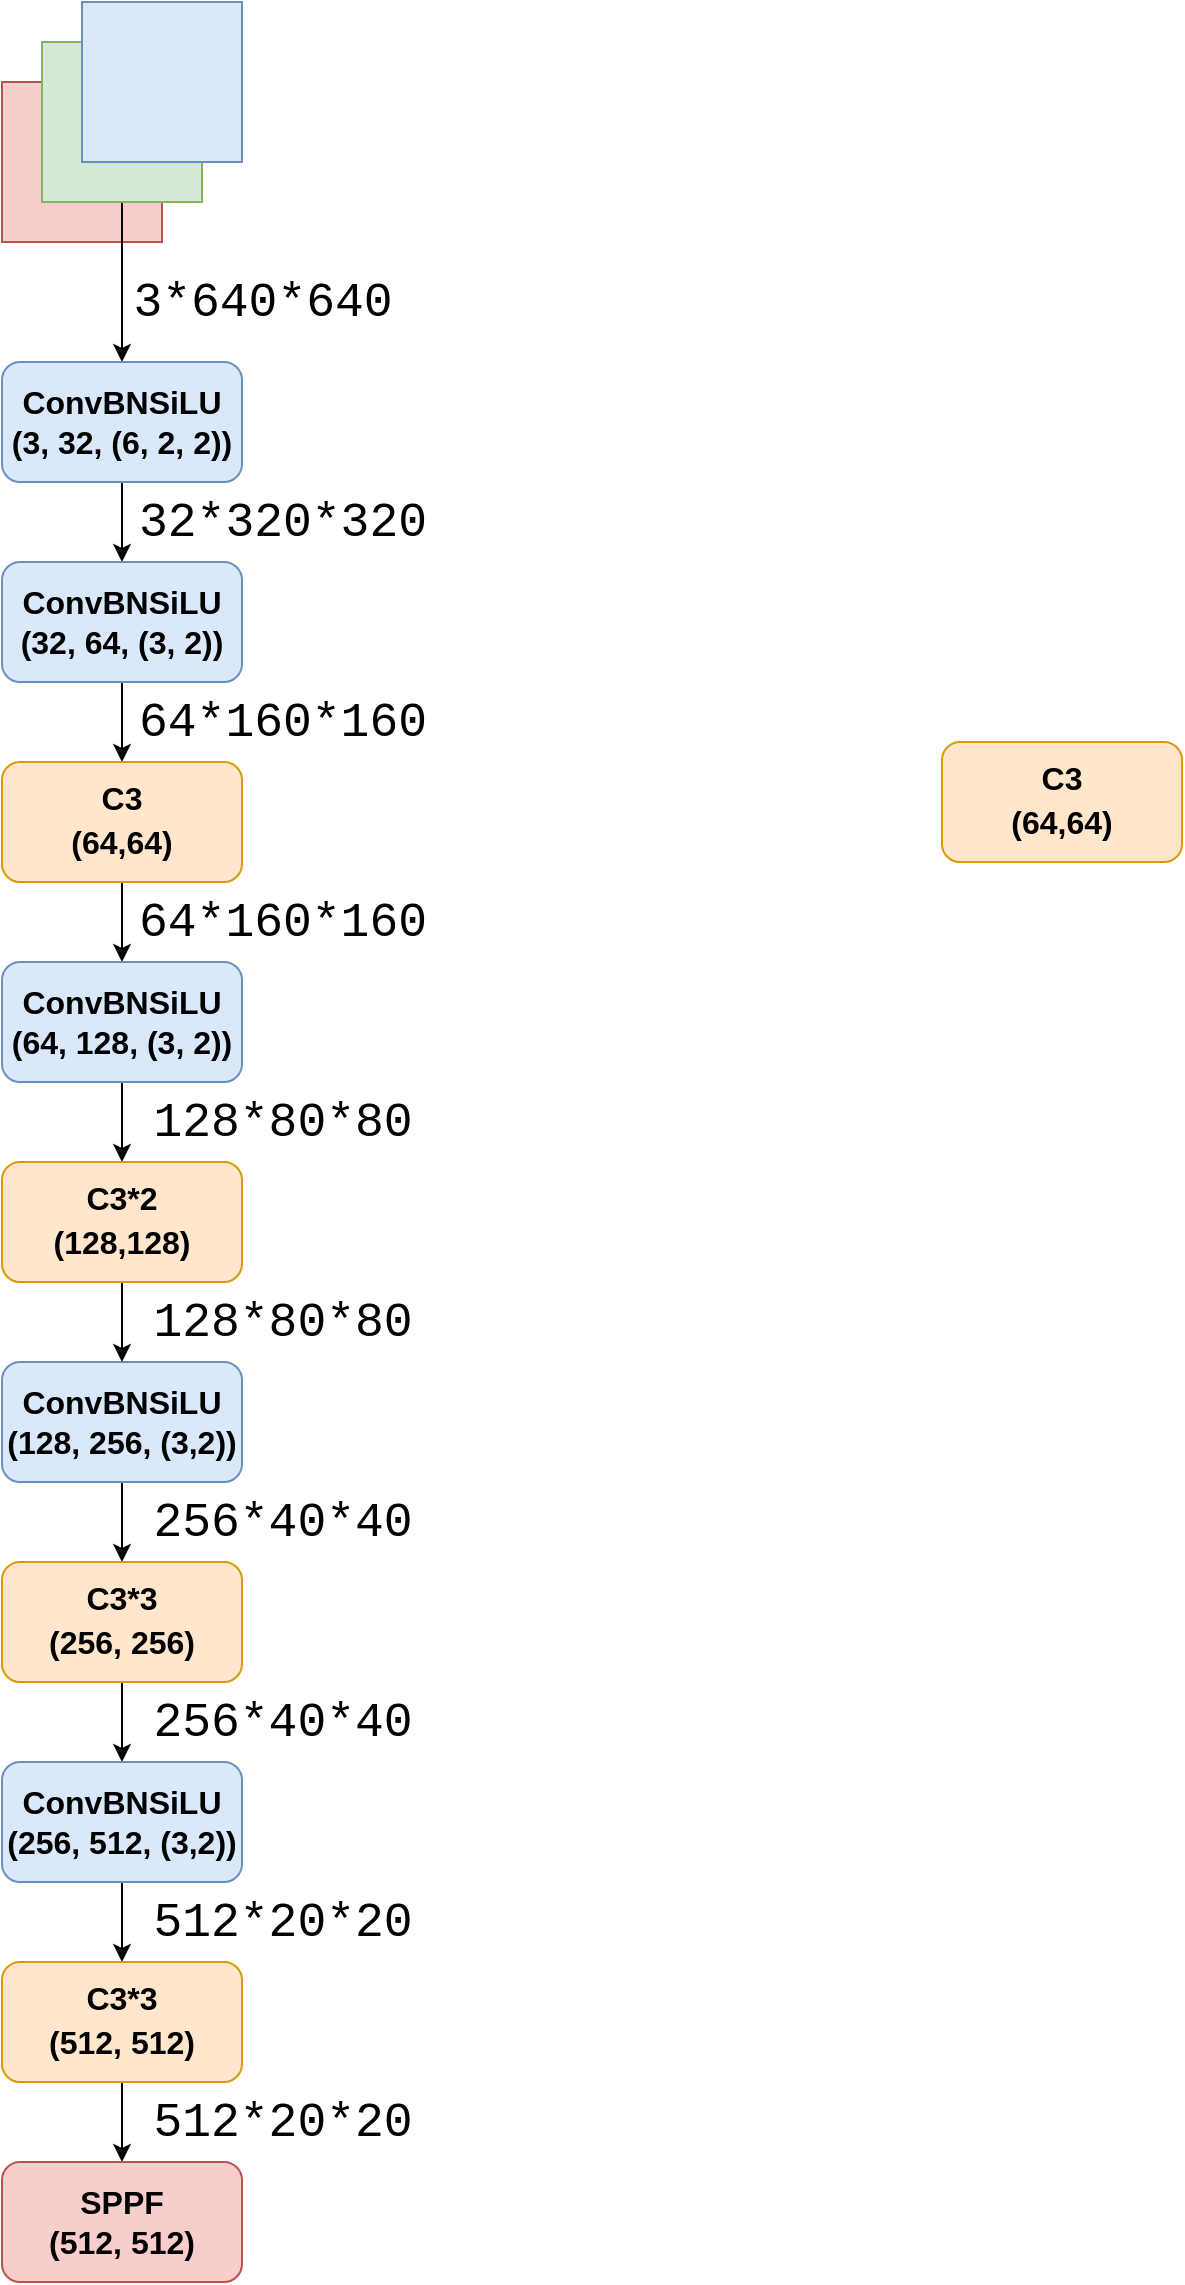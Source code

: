 <mxfile version="20.8.23" type="github" pages="2">
  <diagram name="第 1 页" id="JUju-SfDc5GeivV5sUrn">
    <mxGraphModel dx="1404" dy="840" grid="1" gridSize="10" guides="1" tooltips="1" connect="1" arrows="1" fold="1" page="1" pageScale="1" pageWidth="1169" pageHeight="1654" math="0" shadow="0">
      <root>
        <mxCell id="0" />
        <mxCell id="1" parent="0" />
        <mxCell id="3-Fe06T2kwL8zZiIl-PU-1" value="" style="whiteSpace=wrap;html=1;aspect=fixed;fillColor=#f8cecc;strokeColor=#b85450;" vertex="1" parent="1">
          <mxGeometry x="30" y="40" width="80" height="80" as="geometry" />
        </mxCell>
        <mxCell id="3-Fe06T2kwL8zZiIl-PU-5" style="edgeStyle=orthogonalEdgeStyle;rounded=0;orthogonalLoop=1;jettySize=auto;html=1;exitX=0.5;exitY=1;exitDx=0;exitDy=0;" edge="1" parent="1" source="3-Fe06T2kwL8zZiIl-PU-2" target="3-Fe06T2kwL8zZiIl-PU-4">
          <mxGeometry relative="1" as="geometry" />
        </mxCell>
        <mxCell id="3-Fe06T2kwL8zZiIl-PU-2" value="" style="whiteSpace=wrap;html=1;aspect=fixed;fillColor=#d5e8d4;strokeColor=#82b366;" vertex="1" parent="1">
          <mxGeometry x="50" y="20" width="80" height="80" as="geometry" />
        </mxCell>
        <mxCell id="3-Fe06T2kwL8zZiIl-PU-3" value="" style="whiteSpace=wrap;html=1;aspect=fixed;fillColor=#dae8fc;strokeColor=#6c8ebf;" vertex="1" parent="1">
          <mxGeometry x="70" width="80" height="80" as="geometry" />
        </mxCell>
        <mxCell id="3-Fe06T2kwL8zZiIl-PU-10" style="edgeStyle=orthogonalEdgeStyle;rounded=0;orthogonalLoop=1;jettySize=auto;html=1;exitX=0.5;exitY=1;exitDx=0;exitDy=0;entryX=0.5;entryY=0;entryDx=0;entryDy=0;fontFamily=Courier New;fontSize=16;" edge="1" parent="1" source="3-Fe06T2kwL8zZiIl-PU-4" target="3-Fe06T2kwL8zZiIl-PU-9">
          <mxGeometry relative="1" as="geometry" />
        </mxCell>
        <mxCell id="3-Fe06T2kwL8zZiIl-PU-4" value="&lt;font style=&quot;font-size: 16px;&quot;&gt;&lt;b&gt;ConvBNSiLU&lt;br&gt;(3, 32, (6, 2, 2))&lt;/b&gt;&lt;br&gt;&lt;/font&gt;" style="rounded=1;whiteSpace=wrap;html=1;fillColor=#dae8fc;strokeColor=#6c8ebf;" vertex="1" parent="1">
          <mxGeometry x="30" y="180" width="120" height="60" as="geometry" />
        </mxCell>
        <mxCell id="3-Fe06T2kwL8zZiIl-PU-6" value="&lt;span style=&quot;font-weight: normal;&quot;&gt;&lt;font face=&quot;Courier New&quot;&gt;3*640*640&lt;/font&gt;&lt;/span&gt;" style="text;strokeColor=none;fillColor=none;html=1;fontSize=24;fontStyle=1;verticalAlign=middle;align=center;" vertex="1" parent="1">
          <mxGeometry x="110" y="130" width="100" height="40" as="geometry" />
        </mxCell>
        <mxCell id="3-Fe06T2kwL8zZiIl-PU-20" style="edgeStyle=orthogonalEdgeStyle;rounded=0;orthogonalLoop=1;jettySize=auto;html=1;exitX=0.5;exitY=1;exitDx=0;exitDy=0;entryX=0.5;entryY=0;entryDx=0;entryDy=0;fontFamily=Helvetica;fontSize=16;" edge="1" parent="1" source="3-Fe06T2kwL8zZiIl-PU-9" target="3-Fe06T2kwL8zZiIl-PU-15">
          <mxGeometry relative="1" as="geometry" />
        </mxCell>
        <mxCell id="3-Fe06T2kwL8zZiIl-PU-9" value="&lt;font style=&quot;font-size: 16px;&quot;&gt;&lt;b&gt;ConvBNSiLU&lt;br&gt;(32, 64, (3, 2))&lt;/b&gt;&lt;br&gt;&lt;/font&gt;" style="rounded=1;whiteSpace=wrap;html=1;fillColor=#dae8fc;strokeColor=#6c8ebf;" vertex="1" parent="1">
          <mxGeometry x="30" y="280" width="120" height="60" as="geometry" />
        </mxCell>
        <mxCell id="3-Fe06T2kwL8zZiIl-PU-11" value="&lt;span style=&quot;font-weight: normal;&quot;&gt;&lt;font face=&quot;Courier New&quot;&gt;32*320*320&lt;/font&gt;&lt;/span&gt;" style="text;strokeColor=none;fillColor=none;html=1;fontSize=24;fontStyle=1;verticalAlign=middle;align=center;" vertex="1" parent="1">
          <mxGeometry x="120" y="240" width="100" height="40" as="geometry" />
        </mxCell>
        <mxCell id="3-Fe06T2kwL8zZiIl-PU-14" value="&lt;span style=&quot;font-weight: normal;&quot;&gt;&lt;font face=&quot;Courier New&quot;&gt;64*160*160&lt;/font&gt;&lt;/span&gt;" style="text;strokeColor=none;fillColor=none;html=1;fontSize=24;fontStyle=1;verticalAlign=middle;align=center;" vertex="1" parent="1">
          <mxGeometry x="120" y="340" width="100" height="40" as="geometry" />
        </mxCell>
        <mxCell id="3-Fe06T2kwL8zZiIl-PU-29" style="edgeStyle=orthogonalEdgeStyle;rounded=0;orthogonalLoop=1;jettySize=auto;html=1;exitX=0.5;exitY=1;exitDx=0;exitDy=0;entryX=0.5;entryY=0;entryDx=0;entryDy=0;fontFamily=Helvetica;fontSize=16;" edge="1" parent="1" source="3-Fe06T2kwL8zZiIl-PU-15" target="3-Fe06T2kwL8zZiIl-PU-23">
          <mxGeometry relative="1" as="geometry" />
        </mxCell>
        <mxCell id="3-Fe06T2kwL8zZiIl-PU-15" value="&lt;font face=&quot;Helvetica&quot; style=&quot;font-size: 16px;&quot;&gt;&lt;b&gt;C3&lt;br&gt;(64,64)&lt;/b&gt;&lt;/font&gt;" style="rounded=1;whiteSpace=wrap;html=1;fontFamily=Courier New;fontSize=16;fillColor=#ffe6cc;strokeColor=#d79b00;" vertex="1" parent="1">
          <mxGeometry x="30" y="380" width="120" height="60" as="geometry" />
        </mxCell>
        <mxCell id="3-Fe06T2kwL8zZiIl-PU-22" value="&lt;font face=&quot;Helvetica&quot; style=&quot;font-size: 16px;&quot;&gt;&lt;b&gt;C3&lt;br&gt;(64,64)&lt;/b&gt;&lt;/font&gt;" style="rounded=1;whiteSpace=wrap;html=1;fontFamily=Courier New;fontSize=16;fillColor=#ffe6cc;strokeColor=#d79b00;" vertex="1" parent="1">
          <mxGeometry x="500" y="370" width="120" height="60" as="geometry" />
        </mxCell>
        <mxCell id="3-Fe06T2kwL8zZiIl-PU-30" style="edgeStyle=orthogonalEdgeStyle;rounded=0;orthogonalLoop=1;jettySize=auto;html=1;exitX=0.5;exitY=1;exitDx=0;exitDy=0;entryX=0.5;entryY=0;entryDx=0;entryDy=0;fontFamily=Helvetica;fontSize=16;" edge="1" parent="1" source="3-Fe06T2kwL8zZiIl-PU-23" target="3-Fe06T2kwL8zZiIl-PU-25">
          <mxGeometry relative="1" as="geometry" />
        </mxCell>
        <mxCell id="3-Fe06T2kwL8zZiIl-PU-23" value="&lt;font style=&quot;font-size: 16px;&quot;&gt;&lt;b&gt;ConvBNSiLU&lt;br&gt;(64, 128, (3, 2))&lt;/b&gt;&lt;br&gt;&lt;/font&gt;" style="rounded=1;whiteSpace=wrap;html=1;fillColor=#dae8fc;strokeColor=#6c8ebf;" vertex="1" parent="1">
          <mxGeometry x="30" y="480" width="120" height="60" as="geometry" />
        </mxCell>
        <mxCell id="3-Fe06T2kwL8zZiIl-PU-33" value="" style="edgeStyle=orthogonalEdgeStyle;rounded=0;orthogonalLoop=1;jettySize=auto;html=1;fontFamily=Helvetica;fontSize=16;" edge="1" parent="1" source="3-Fe06T2kwL8zZiIl-PU-24" target="3-Fe06T2kwL8zZiIl-PU-26">
          <mxGeometry relative="1" as="geometry" />
        </mxCell>
        <mxCell id="3-Fe06T2kwL8zZiIl-PU-24" value="&lt;font style=&quot;font-size: 16px;&quot;&gt;&lt;b&gt;ConvBNSiLU&lt;br&gt;(128, 256, (3,2))&lt;/b&gt;&lt;br&gt;&lt;/font&gt;" style="rounded=1;whiteSpace=wrap;html=1;fillColor=#dae8fc;strokeColor=#6c8ebf;" vertex="1" parent="1">
          <mxGeometry x="30" y="680" width="120" height="60" as="geometry" />
        </mxCell>
        <mxCell id="3-Fe06T2kwL8zZiIl-PU-32" style="edgeStyle=orthogonalEdgeStyle;rounded=0;orthogonalLoop=1;jettySize=auto;html=1;exitX=0.5;exitY=1;exitDx=0;exitDy=0;entryX=0.5;entryY=0;entryDx=0;entryDy=0;fontFamily=Helvetica;fontSize=16;" edge="1" parent="1" source="3-Fe06T2kwL8zZiIl-PU-25" target="3-Fe06T2kwL8zZiIl-PU-24">
          <mxGeometry relative="1" as="geometry" />
        </mxCell>
        <mxCell id="3-Fe06T2kwL8zZiIl-PU-25" value="&lt;font face=&quot;Helvetica&quot; style=&quot;font-size: 16px;&quot;&gt;&lt;b&gt;C3*2&lt;br&gt;(128,128)&lt;/b&gt;&lt;/font&gt;" style="rounded=1;whiteSpace=wrap;html=1;fontFamily=Courier New;fontSize=16;fillColor=#ffe6cc;strokeColor=#d79b00;" vertex="1" parent="1">
          <mxGeometry x="30" y="580" width="120" height="60" as="geometry" />
        </mxCell>
        <mxCell id="3-Fe06T2kwL8zZiIl-PU-34" value="" style="edgeStyle=orthogonalEdgeStyle;rounded=0;orthogonalLoop=1;jettySize=auto;html=1;fontFamily=Helvetica;fontSize=16;" edge="1" parent="1" source="3-Fe06T2kwL8zZiIl-PU-26" target="3-Fe06T2kwL8zZiIl-PU-27">
          <mxGeometry relative="1" as="geometry" />
        </mxCell>
        <mxCell id="3-Fe06T2kwL8zZiIl-PU-26" value="&lt;font face=&quot;Helvetica&quot; style=&quot;font-size: 16px;&quot;&gt;&lt;b&gt;C3*3&lt;br&gt;(256, 256)&lt;/b&gt;&lt;/font&gt;" style="rounded=1;whiteSpace=wrap;html=1;fontFamily=Courier New;fontSize=16;fillColor=#ffe6cc;strokeColor=#d79b00;" vertex="1" parent="1">
          <mxGeometry x="30" y="780" width="120" height="60" as="geometry" />
        </mxCell>
        <mxCell id="3-Fe06T2kwL8zZiIl-PU-35" value="" style="edgeStyle=orthogonalEdgeStyle;rounded=0;orthogonalLoop=1;jettySize=auto;html=1;fontFamily=Helvetica;fontSize=16;" edge="1" parent="1" source="3-Fe06T2kwL8zZiIl-PU-27" target="3-Fe06T2kwL8zZiIl-PU-28">
          <mxGeometry relative="1" as="geometry" />
        </mxCell>
        <mxCell id="3-Fe06T2kwL8zZiIl-PU-27" value="&lt;font style=&quot;font-size: 16px;&quot;&gt;&lt;b&gt;ConvBNSiLU&lt;br&gt;(256, 512, (3,2))&lt;/b&gt;&lt;br&gt;&lt;/font&gt;" style="rounded=1;whiteSpace=wrap;html=1;fillColor=#dae8fc;strokeColor=#6c8ebf;" vertex="1" parent="1">
          <mxGeometry x="30" y="880" width="120" height="60" as="geometry" />
        </mxCell>
        <mxCell id="gwOte5Hnuhn8S0Q1IBPA-8" style="edgeStyle=orthogonalEdgeStyle;rounded=0;orthogonalLoop=1;jettySize=auto;html=1;exitX=0.5;exitY=1;exitDx=0;exitDy=0;entryX=0.5;entryY=0;entryDx=0;entryDy=0;fontFamily=Helvetica;fontSize=16;" edge="1" parent="1" source="3-Fe06T2kwL8zZiIl-PU-28" target="gwOte5Hnuhn8S0Q1IBPA-7">
          <mxGeometry relative="1" as="geometry" />
        </mxCell>
        <mxCell id="3-Fe06T2kwL8zZiIl-PU-28" value="&lt;font face=&quot;Helvetica&quot; style=&quot;font-size: 16px;&quot;&gt;&lt;b&gt;C3*3&lt;br&gt;(512, 512)&lt;/b&gt;&lt;/font&gt;" style="rounded=1;whiteSpace=wrap;html=1;fontFamily=Courier New;fontSize=16;fillColor=#ffe6cc;strokeColor=#d79b00;" vertex="1" parent="1">
          <mxGeometry x="30" y="980" width="120" height="60" as="geometry" />
        </mxCell>
        <mxCell id="gwOte5Hnuhn8S0Q1IBPA-1" value="&lt;span style=&quot;font-weight: normal;&quot;&gt;&lt;font face=&quot;Courier New&quot;&gt;64*160*160&lt;/font&gt;&lt;/span&gt;" style="text;strokeColor=none;fillColor=none;html=1;fontSize=24;fontStyle=1;verticalAlign=middle;align=center;" vertex="1" parent="1">
          <mxGeometry x="120" y="440" width="100" height="40" as="geometry" />
        </mxCell>
        <mxCell id="gwOte5Hnuhn8S0Q1IBPA-2" value="&lt;span style=&quot;font-weight: normal;&quot;&gt;&lt;font face=&quot;Courier New&quot;&gt;128*80*80&lt;/font&gt;&lt;/span&gt;" style="text;strokeColor=none;fillColor=none;html=1;fontSize=24;fontStyle=1;verticalAlign=middle;align=center;" vertex="1" parent="1">
          <mxGeometry x="120" y="540" width="100" height="40" as="geometry" />
        </mxCell>
        <mxCell id="gwOte5Hnuhn8S0Q1IBPA-3" value="&lt;span style=&quot;font-weight: normal;&quot;&gt;&lt;font face=&quot;Courier New&quot;&gt;128*80*80&lt;/font&gt;&lt;/span&gt;" style="text;strokeColor=none;fillColor=none;html=1;fontSize=24;fontStyle=1;verticalAlign=middle;align=center;" vertex="1" parent="1">
          <mxGeometry x="120" y="640" width="100" height="40" as="geometry" />
        </mxCell>
        <mxCell id="gwOte5Hnuhn8S0Q1IBPA-4" value="&lt;span style=&quot;font-weight: normal;&quot;&gt;&lt;font face=&quot;Courier New&quot;&gt;256*40*40&lt;/font&gt;&lt;/span&gt;" style="text;strokeColor=none;fillColor=none;html=1;fontSize=24;fontStyle=1;verticalAlign=middle;align=center;" vertex="1" parent="1">
          <mxGeometry x="120" y="740" width="100" height="40" as="geometry" />
        </mxCell>
        <mxCell id="gwOte5Hnuhn8S0Q1IBPA-5" value="&lt;span style=&quot;font-weight: normal;&quot;&gt;&lt;font face=&quot;Courier New&quot;&gt;256*40*40&lt;/font&gt;&lt;/span&gt;" style="text;strokeColor=none;fillColor=none;html=1;fontSize=24;fontStyle=1;verticalAlign=middle;align=center;" vertex="1" parent="1">
          <mxGeometry x="120" y="840" width="100" height="40" as="geometry" />
        </mxCell>
        <mxCell id="gwOte5Hnuhn8S0Q1IBPA-6" value="&lt;span style=&quot;font-weight: normal;&quot;&gt;&lt;font face=&quot;Courier New&quot;&gt;512*20*20&lt;/font&gt;&lt;/span&gt;" style="text;strokeColor=none;fillColor=none;html=1;fontSize=24;fontStyle=1;verticalAlign=middle;align=center;" vertex="1" parent="1">
          <mxGeometry x="120" y="940" width="100" height="40" as="geometry" />
        </mxCell>
        <mxCell id="gwOte5Hnuhn8S0Q1IBPA-7" value="&lt;b&gt;SPPF&lt;br&gt;(512, 512)&lt;/b&gt;" style="rounded=1;whiteSpace=wrap;html=1;fontFamily=Helvetica;fontSize=16;fillColor=#f8cecc;strokeColor=#b85450;" vertex="1" parent="1">
          <mxGeometry x="30" y="1080" width="120" height="60" as="geometry" />
        </mxCell>
        <mxCell id="gwOte5Hnuhn8S0Q1IBPA-9" value="&lt;span style=&quot;font-weight: normal;&quot;&gt;&lt;font face=&quot;Courier New&quot;&gt;512*20*20&lt;/font&gt;&lt;/span&gt;" style="text;strokeColor=none;fillColor=none;html=1;fontSize=24;fontStyle=1;verticalAlign=middle;align=center;" vertex="1" parent="1">
          <mxGeometry x="120" y="1040" width="100" height="40" as="geometry" />
        </mxCell>
      </root>
    </mxGraphModel>
  </diagram>
  <diagram id="GJlDIFFBztXIJ6X1yWX1" name="第 2 页">
    <mxGraphModel dx="1103" dy="660" grid="1" gridSize="10" guides="1" tooltips="1" connect="1" arrows="1" fold="1" page="1" pageScale="1" pageWidth="1169" pageHeight="1654" math="0" shadow="0">
      <root>
        <mxCell id="0" />
        <mxCell id="1" parent="0" />
      </root>
    </mxGraphModel>
  </diagram>
</mxfile>
